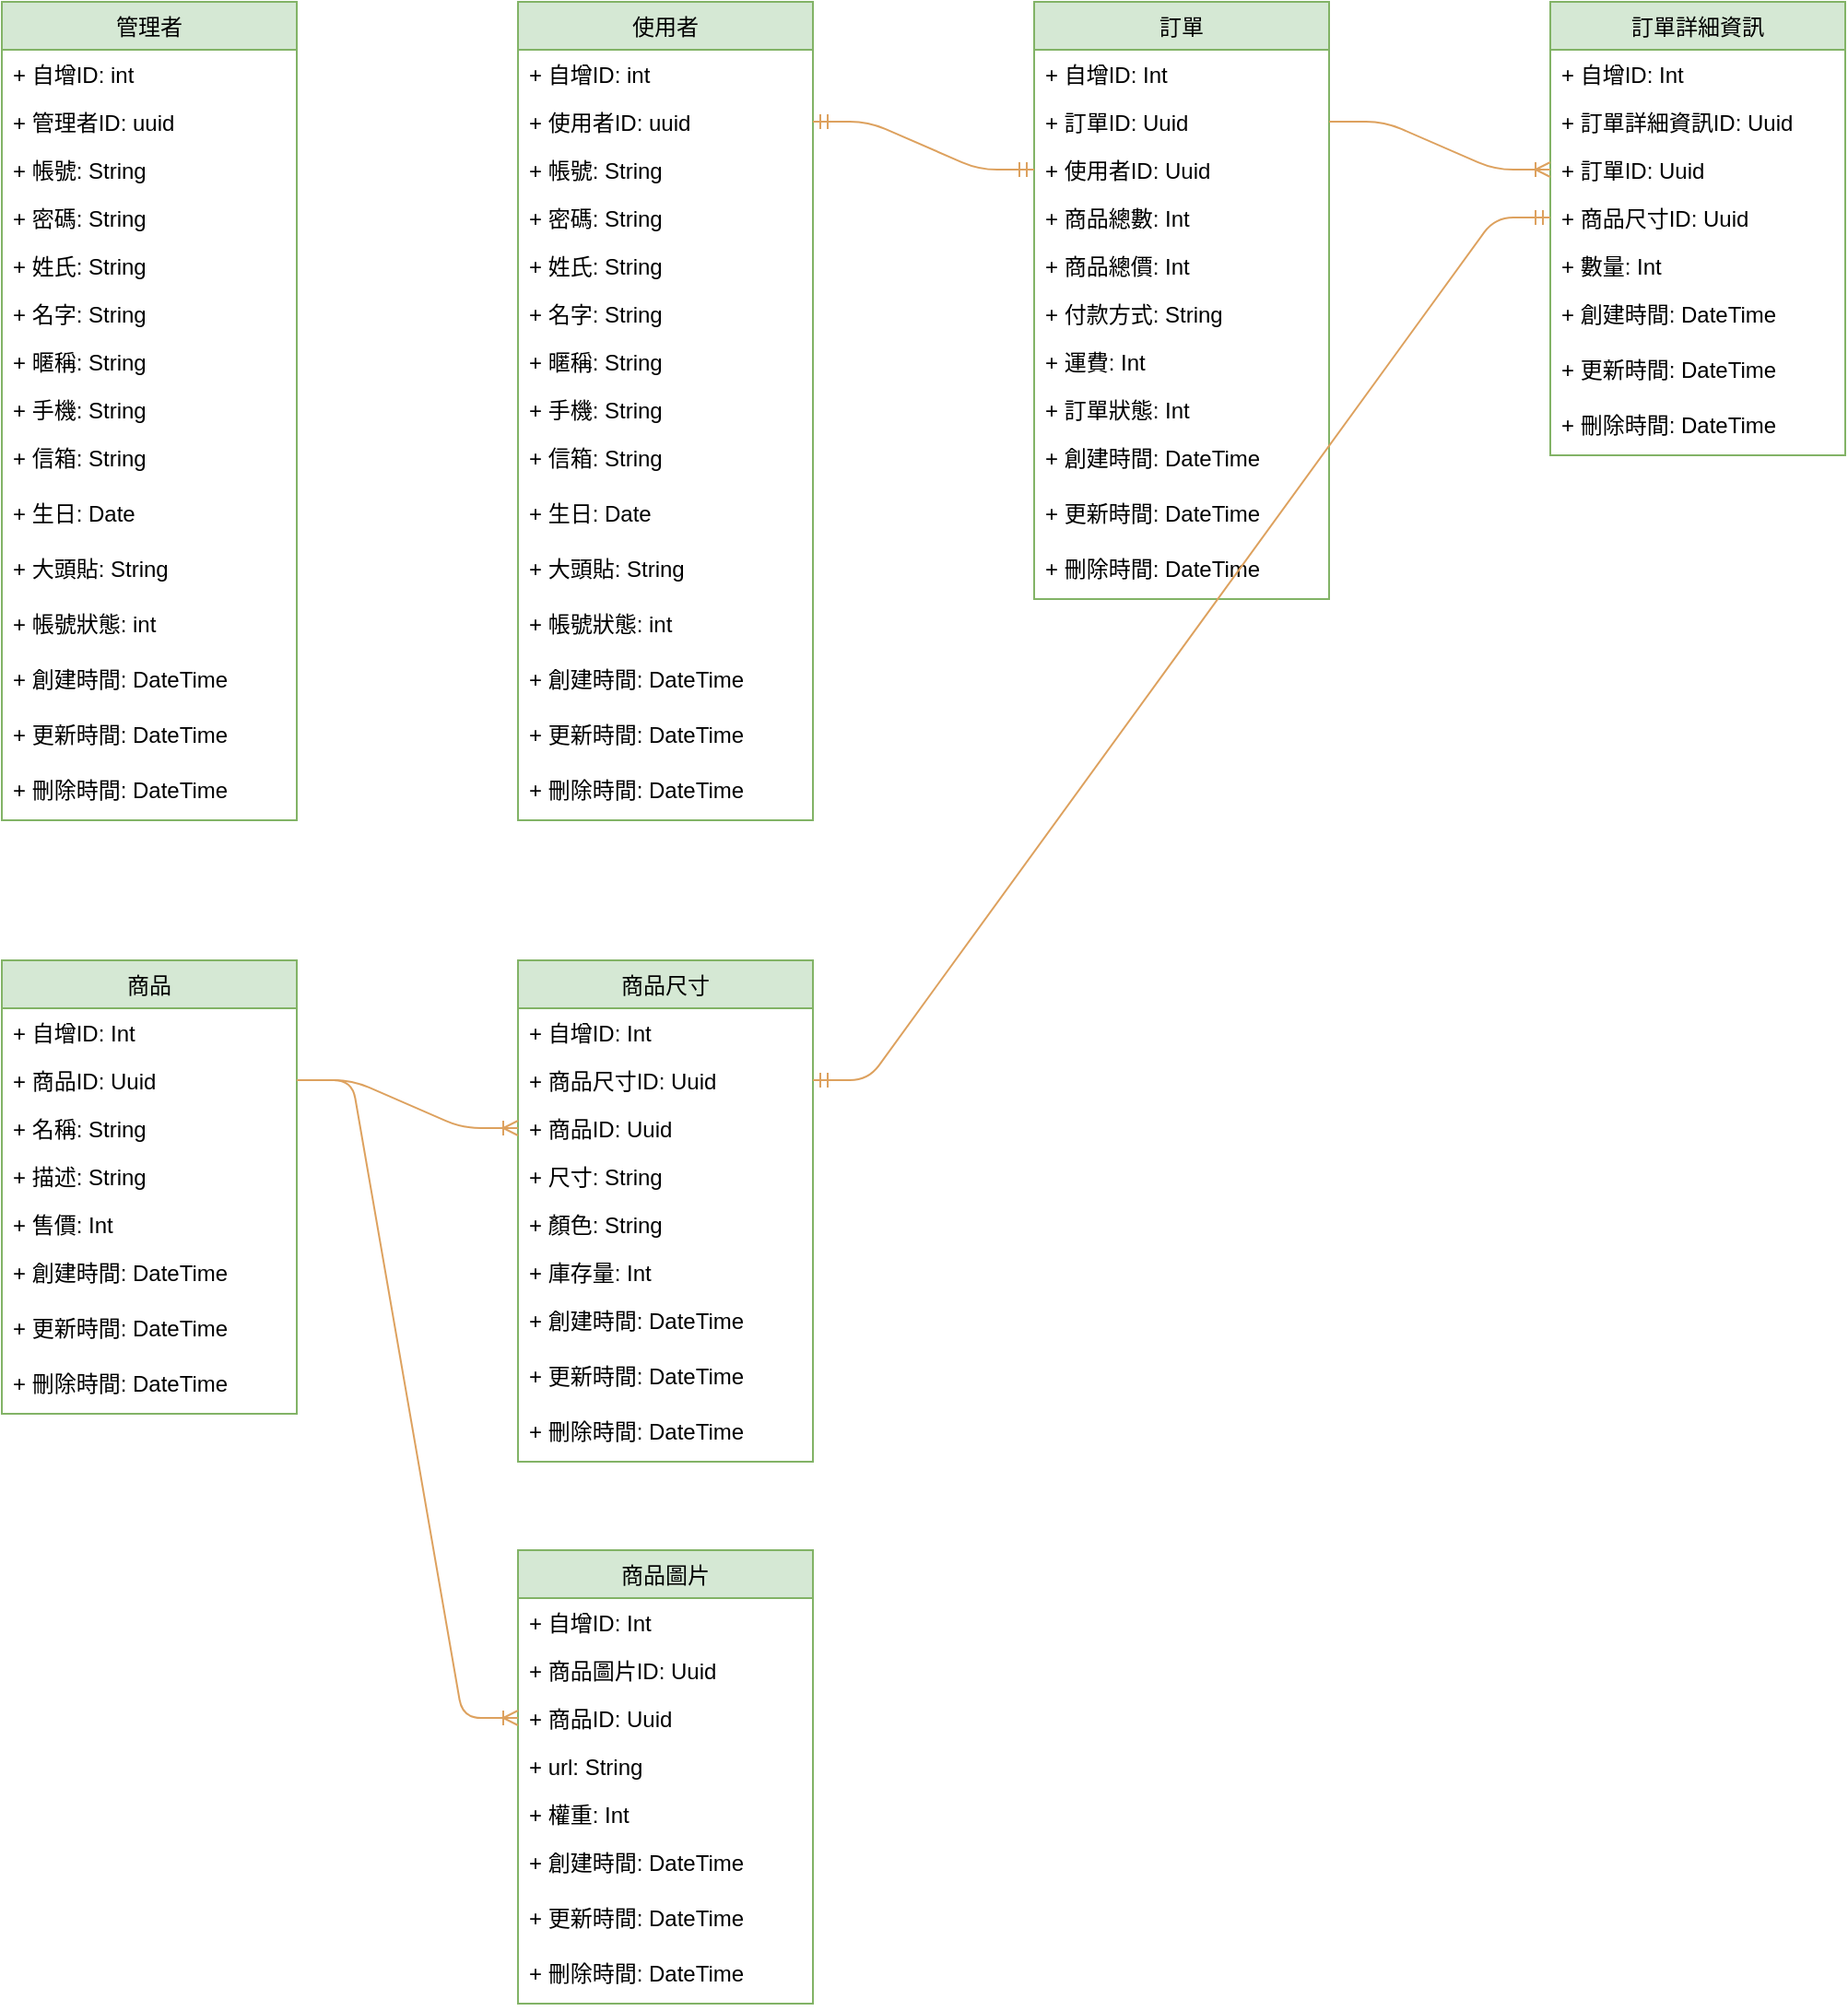 <mxfile version="14.5.1" type="device"><diagram id="C5RBs43oDa-KdzZeNtuy" name="Page-1"><mxGraphModel dx="1026" dy="625" grid="1" gridSize="10" guides="1" tooltips="1" connect="1" arrows="1" fold="1" page="1" pageScale="1" pageWidth="827" pageHeight="1169" math="0" shadow="0"><root><mxCell id="WIyWlLk6GJQsqaUBKTNV-0"/><mxCell id="WIyWlLk6GJQsqaUBKTNV-1" parent="WIyWlLk6GJQsqaUBKTNV-0"/><mxCell id="1y0_K7UkemjhAfGHXKIG-6" value="使用者" style="swimlane;fontStyle=0;childLayout=stackLayout;horizontal=1;startSize=26;fillColor=#d5e8d4;horizontalStack=0;resizeParent=1;resizeParentMax=0;resizeLast=0;collapsible=1;marginBottom=0;strokeColor=#82b366;" parent="WIyWlLk6GJQsqaUBKTNV-1" vertex="1"><mxGeometry x="320" y="40" width="160" height="444" as="geometry"><mxRectangle x="40" y="40" width="70" height="26" as="alternateBounds"/></mxGeometry></mxCell><mxCell id="1y0_K7UkemjhAfGHXKIG-44" value="+ 自增ID: int" style="text;strokeColor=none;fillColor=none;align=left;verticalAlign=top;spacingLeft=4;spacingRight=4;overflow=hidden;rotatable=0;points=[[0,0.5],[1,0.5]];portConstraint=eastwest;" parent="1y0_K7UkemjhAfGHXKIG-6" vertex="1"><mxGeometry y="26" width="160" height="26" as="geometry"/></mxCell><mxCell id="1y0_K7UkemjhAfGHXKIG-45" value="+ 使用者ID: uuid" style="text;strokeColor=none;fillColor=none;align=left;verticalAlign=top;spacingLeft=4;spacingRight=4;overflow=hidden;rotatable=0;points=[[0,0.5],[1,0.5]];portConstraint=eastwest;" parent="1y0_K7UkemjhAfGHXKIG-6" vertex="1"><mxGeometry y="52" width="160" height="26" as="geometry"/></mxCell><mxCell id="1y0_K7UkemjhAfGHXKIG-20" value="+ 帳號: String" style="text;strokeColor=none;fillColor=none;align=left;verticalAlign=top;spacingLeft=4;spacingRight=4;overflow=hidden;rotatable=0;points=[[0,0.5],[1,0.5]];portConstraint=eastwest;" parent="1y0_K7UkemjhAfGHXKIG-6" vertex="1"><mxGeometry y="78" width="160" height="26" as="geometry"/></mxCell><mxCell id="1y0_K7UkemjhAfGHXKIG-21" value="+ 密碼: String" style="text;strokeColor=none;fillColor=none;align=left;verticalAlign=top;spacingLeft=4;spacingRight=4;overflow=hidden;rotatable=0;points=[[0,0.5],[1,0.5]];portConstraint=eastwest;" parent="1y0_K7UkemjhAfGHXKIG-6" vertex="1"><mxGeometry y="104" width="160" height="26" as="geometry"/></mxCell><mxCell id="1y0_K7UkemjhAfGHXKIG-7" value="+ 姓氏: String" style="text;strokeColor=none;fillColor=none;align=left;verticalAlign=top;spacingLeft=4;spacingRight=4;overflow=hidden;rotatable=0;points=[[0,0.5],[1,0.5]];portConstraint=eastwest;" parent="1y0_K7UkemjhAfGHXKIG-6" vertex="1"><mxGeometry y="130" width="160" height="26" as="geometry"/></mxCell><mxCell id="1y0_K7UkemjhAfGHXKIG-8" value="+ 名字: String" style="text;strokeColor=none;fillColor=none;align=left;verticalAlign=top;spacingLeft=4;spacingRight=4;overflow=hidden;rotatable=0;points=[[0,0.5],[1,0.5]];portConstraint=eastwest;" parent="1y0_K7UkemjhAfGHXKIG-6" vertex="1"><mxGeometry y="156" width="160" height="26" as="geometry"/></mxCell><mxCell id="1y0_K7UkemjhAfGHXKIG-43" value="+ 暱稱: String" style="text;strokeColor=none;fillColor=none;align=left;verticalAlign=top;spacingLeft=4;spacingRight=4;overflow=hidden;rotatable=0;points=[[0,0.5],[1,0.5]];portConstraint=eastwest;" parent="1y0_K7UkemjhAfGHXKIG-6" vertex="1"><mxGeometry y="182" width="160" height="26" as="geometry"/></mxCell><mxCell id="1y0_K7UkemjhAfGHXKIG-22" value="+ 手機: String" style="text;strokeColor=none;fillColor=none;align=left;verticalAlign=top;spacingLeft=4;spacingRight=4;overflow=hidden;rotatable=0;points=[[0,0.5],[1,0.5]];portConstraint=eastwest;" parent="1y0_K7UkemjhAfGHXKIG-6" vertex="1"><mxGeometry y="208" width="160" height="26" as="geometry"/></mxCell><mxCell id="1y0_K7UkemjhAfGHXKIG-37" value="+ 信箱: String" style="text;strokeColor=none;fillColor=none;align=left;verticalAlign=top;spacingLeft=4;spacingRight=4;overflow=hidden;rotatable=0;points=[[0,0.5],[1,0.5]];portConstraint=eastwest;" parent="1y0_K7UkemjhAfGHXKIG-6" vertex="1"><mxGeometry y="234" width="160" height="30" as="geometry"/></mxCell><mxCell id="1y0_K7UkemjhAfGHXKIG-9" value="+ 生日: Date" style="text;strokeColor=none;fillColor=none;align=left;verticalAlign=top;spacingLeft=4;spacingRight=4;overflow=hidden;rotatable=0;points=[[0,0.5],[1,0.5]];portConstraint=eastwest;" parent="1y0_K7UkemjhAfGHXKIG-6" vertex="1"><mxGeometry y="264" width="160" height="30" as="geometry"/></mxCell><mxCell id="1y0_K7UkemjhAfGHXKIG-42" value="+ 大頭貼: String" style="text;strokeColor=none;fillColor=none;align=left;verticalAlign=top;spacingLeft=4;spacingRight=4;overflow=hidden;rotatable=0;points=[[0,0.5],[1,0.5]];portConstraint=eastwest;" parent="1y0_K7UkemjhAfGHXKIG-6" vertex="1"><mxGeometry y="294" width="160" height="30" as="geometry"/></mxCell><mxCell id="1y0_K7UkemjhAfGHXKIG-39" value="+ 帳號狀態: int" style="text;strokeColor=none;fillColor=none;align=left;verticalAlign=top;spacingLeft=4;spacingRight=4;overflow=hidden;rotatable=0;points=[[0,0.5],[1,0.5]];portConstraint=eastwest;" parent="1y0_K7UkemjhAfGHXKIG-6" vertex="1"><mxGeometry y="324" width="160" height="30" as="geometry"/></mxCell><mxCell id="1y0_K7UkemjhAfGHXKIG-40" value="+ 創建時間: DateTime" style="text;strokeColor=none;fillColor=none;align=left;verticalAlign=top;spacingLeft=4;spacingRight=4;overflow=hidden;rotatable=0;points=[[0,0.5],[1,0.5]];portConstraint=eastwest;" parent="1y0_K7UkemjhAfGHXKIG-6" vertex="1"><mxGeometry y="354" width="160" height="30" as="geometry"/></mxCell><mxCell id="1y0_K7UkemjhAfGHXKIG-41" value="+ 更新時間: DateTime" style="text;strokeColor=none;fillColor=none;align=left;verticalAlign=top;spacingLeft=4;spacingRight=4;overflow=hidden;rotatable=0;points=[[0,0.5],[1,0.5]];portConstraint=eastwest;" parent="1y0_K7UkemjhAfGHXKIG-6" vertex="1"><mxGeometry y="384" width="160" height="30" as="geometry"/></mxCell><mxCell id="1y0_K7UkemjhAfGHXKIG-38" value="+ 刪除時間: DateTime" style="text;strokeColor=none;fillColor=none;align=left;verticalAlign=top;spacingLeft=4;spacingRight=4;overflow=hidden;rotatable=0;points=[[0,0.5],[1,0.5]];portConstraint=eastwest;" parent="1y0_K7UkemjhAfGHXKIG-6" vertex="1"><mxGeometry y="414" width="160" height="30" as="geometry"/></mxCell><mxCell id="1y0_K7UkemjhAfGHXKIG-30" value="商品" style="swimlane;fontStyle=0;childLayout=stackLayout;horizontal=1;startSize=26;fillColor=#d5e8d4;horizontalStack=0;resizeParent=1;resizeParentMax=0;resizeLast=0;collapsible=1;marginBottom=0;strokeColor=#82b366;" parent="WIyWlLk6GJQsqaUBKTNV-1" vertex="1"><mxGeometry x="40" y="560" width="160" height="246" as="geometry"/></mxCell><mxCell id="1y0_K7UkemjhAfGHXKIG-31" value="+ 自增ID: Int" style="text;strokeColor=none;fillColor=none;align=left;verticalAlign=top;spacingLeft=4;spacingRight=4;overflow=hidden;rotatable=0;points=[[0,0.5],[1,0.5]];portConstraint=eastwest;" parent="1y0_K7UkemjhAfGHXKIG-30" vertex="1"><mxGeometry y="26" width="160" height="26" as="geometry"/></mxCell><mxCell id="1y0_K7UkemjhAfGHXKIG-32" value="+ 商品ID: Uuid" style="text;strokeColor=none;fillColor=none;align=left;verticalAlign=top;spacingLeft=4;spacingRight=4;overflow=hidden;rotatable=0;points=[[0,0.5],[1,0.5]];portConstraint=eastwest;" parent="1y0_K7UkemjhAfGHXKIG-30" vertex="1"><mxGeometry y="52" width="160" height="26" as="geometry"/></mxCell><mxCell id="1y0_K7UkemjhAfGHXKIG-33" value="+ 名稱: String" style="text;strokeColor=none;fillColor=none;align=left;verticalAlign=top;spacingLeft=4;spacingRight=4;overflow=hidden;rotatable=0;points=[[0,0.5],[1,0.5]];portConstraint=eastwest;" parent="1y0_K7UkemjhAfGHXKIG-30" vertex="1"><mxGeometry y="78" width="160" height="26" as="geometry"/></mxCell><mxCell id="1y0_K7UkemjhAfGHXKIG-117" value="+ 描述: String" style="text;strokeColor=none;fillColor=none;align=left;verticalAlign=top;spacingLeft=4;spacingRight=4;overflow=hidden;rotatable=0;points=[[0,0.5],[1,0.5]];portConstraint=eastwest;" parent="1y0_K7UkemjhAfGHXKIG-30" vertex="1"><mxGeometry y="104" width="160" height="26" as="geometry"/></mxCell><mxCell id="1y0_K7UkemjhAfGHXKIG-34" value="+ 售價: Int" style="text;strokeColor=none;fillColor=none;align=left;verticalAlign=top;spacingLeft=4;spacingRight=4;overflow=hidden;rotatable=0;points=[[0,0.5],[1,0.5]];portConstraint=eastwest;" parent="1y0_K7UkemjhAfGHXKIG-30" vertex="1"><mxGeometry y="130" width="160" height="26" as="geometry"/></mxCell><mxCell id="1y0_K7UkemjhAfGHXKIG-36" value="+ 創建時間: DateTime" style="text;strokeColor=none;fillColor=none;align=left;verticalAlign=top;spacingLeft=4;spacingRight=4;overflow=hidden;rotatable=0;points=[[0,0.5],[1,0.5]];portConstraint=eastwest;" parent="1y0_K7UkemjhAfGHXKIG-30" vertex="1"><mxGeometry y="156" width="160" height="30" as="geometry"/></mxCell><mxCell id="1y0_K7UkemjhAfGHXKIG-74" value="+ 更新時間: DateTime" style="text;strokeColor=none;fillColor=none;align=left;verticalAlign=top;spacingLeft=4;spacingRight=4;overflow=hidden;rotatable=0;points=[[0,0.5],[1,0.5]];portConstraint=eastwest;" parent="1y0_K7UkemjhAfGHXKIG-30" vertex="1"><mxGeometry y="186" width="160" height="30" as="geometry"/></mxCell><mxCell id="1y0_K7UkemjhAfGHXKIG-79" value="+ 刪除時間: DateTime" style="text;strokeColor=none;fillColor=none;align=left;verticalAlign=top;spacingLeft=4;spacingRight=4;overflow=hidden;rotatable=0;points=[[0,0.5],[1,0.5]];portConstraint=eastwest;" parent="1y0_K7UkemjhAfGHXKIG-30" vertex="1"><mxGeometry y="216" width="160" height="30" as="geometry"/></mxCell><mxCell id="1y0_K7UkemjhAfGHXKIG-58" value="管理者" style="swimlane;fontStyle=0;childLayout=stackLayout;horizontal=1;startSize=26;fillColor=#d5e8d4;horizontalStack=0;resizeParent=1;resizeParentMax=0;resizeLast=0;collapsible=1;marginBottom=0;strokeColor=#82b366;" parent="WIyWlLk6GJQsqaUBKTNV-1" vertex="1"><mxGeometry x="40" y="40" width="160" height="444" as="geometry"><mxRectangle x="40" y="40" width="70" height="26" as="alternateBounds"/></mxGeometry></mxCell><mxCell id="1y0_K7UkemjhAfGHXKIG-59" value="+ 自增ID: int" style="text;strokeColor=none;fillColor=none;align=left;verticalAlign=top;spacingLeft=4;spacingRight=4;overflow=hidden;rotatable=0;points=[[0,0.5],[1,0.5]];portConstraint=eastwest;" parent="1y0_K7UkemjhAfGHXKIG-58" vertex="1"><mxGeometry y="26" width="160" height="26" as="geometry"/></mxCell><mxCell id="1y0_K7UkemjhAfGHXKIG-60" value="+ 管理者ID: uuid" style="text;strokeColor=none;fillColor=none;align=left;verticalAlign=top;spacingLeft=4;spacingRight=4;overflow=hidden;rotatable=0;points=[[0,0.5],[1,0.5]];portConstraint=eastwest;" parent="1y0_K7UkemjhAfGHXKIG-58" vertex="1"><mxGeometry y="52" width="160" height="26" as="geometry"/></mxCell><mxCell id="1y0_K7UkemjhAfGHXKIG-61" value="+ 帳號: String" style="text;strokeColor=none;fillColor=none;align=left;verticalAlign=top;spacingLeft=4;spacingRight=4;overflow=hidden;rotatable=0;points=[[0,0.5],[1,0.5]];portConstraint=eastwest;" parent="1y0_K7UkemjhAfGHXKIG-58" vertex="1"><mxGeometry y="78" width="160" height="26" as="geometry"/></mxCell><mxCell id="1y0_K7UkemjhAfGHXKIG-62" value="+ 密碼: String" style="text;strokeColor=none;fillColor=none;align=left;verticalAlign=top;spacingLeft=4;spacingRight=4;overflow=hidden;rotatable=0;points=[[0,0.5],[1,0.5]];portConstraint=eastwest;" parent="1y0_K7UkemjhAfGHXKIG-58" vertex="1"><mxGeometry y="104" width="160" height="26" as="geometry"/></mxCell><mxCell id="1y0_K7UkemjhAfGHXKIG-63" value="+ 姓氏: String" style="text;strokeColor=none;fillColor=none;align=left;verticalAlign=top;spacingLeft=4;spacingRight=4;overflow=hidden;rotatable=0;points=[[0,0.5],[1,0.5]];portConstraint=eastwest;" parent="1y0_K7UkemjhAfGHXKIG-58" vertex="1"><mxGeometry y="130" width="160" height="26" as="geometry"/></mxCell><mxCell id="1y0_K7UkemjhAfGHXKIG-64" value="+ 名字: String" style="text;strokeColor=none;fillColor=none;align=left;verticalAlign=top;spacingLeft=4;spacingRight=4;overflow=hidden;rotatable=0;points=[[0,0.5],[1,0.5]];portConstraint=eastwest;" parent="1y0_K7UkemjhAfGHXKIG-58" vertex="1"><mxGeometry y="156" width="160" height="26" as="geometry"/></mxCell><mxCell id="1y0_K7UkemjhAfGHXKIG-65" value="+ 暱稱: String" style="text;strokeColor=none;fillColor=none;align=left;verticalAlign=top;spacingLeft=4;spacingRight=4;overflow=hidden;rotatable=0;points=[[0,0.5],[1,0.5]];portConstraint=eastwest;" parent="1y0_K7UkemjhAfGHXKIG-58" vertex="1"><mxGeometry y="182" width="160" height="26" as="geometry"/></mxCell><mxCell id="1y0_K7UkemjhAfGHXKIG-66" value="+ 手機: String" style="text;strokeColor=none;fillColor=none;align=left;verticalAlign=top;spacingLeft=4;spacingRight=4;overflow=hidden;rotatable=0;points=[[0,0.5],[1,0.5]];portConstraint=eastwest;" parent="1y0_K7UkemjhAfGHXKIG-58" vertex="1"><mxGeometry y="208" width="160" height="26" as="geometry"/></mxCell><mxCell id="1y0_K7UkemjhAfGHXKIG-67" value="+ 信箱: String" style="text;strokeColor=none;fillColor=none;align=left;verticalAlign=top;spacingLeft=4;spacingRight=4;overflow=hidden;rotatable=0;points=[[0,0.5],[1,0.5]];portConstraint=eastwest;" parent="1y0_K7UkemjhAfGHXKIG-58" vertex="1"><mxGeometry y="234" width="160" height="30" as="geometry"/></mxCell><mxCell id="1y0_K7UkemjhAfGHXKIG-68" value="+ 生日: Date" style="text;strokeColor=none;fillColor=none;align=left;verticalAlign=top;spacingLeft=4;spacingRight=4;overflow=hidden;rotatable=0;points=[[0,0.5],[1,0.5]];portConstraint=eastwest;" parent="1y0_K7UkemjhAfGHXKIG-58" vertex="1"><mxGeometry y="264" width="160" height="30" as="geometry"/></mxCell><mxCell id="1y0_K7UkemjhAfGHXKIG-69" value="+ 大頭貼: String" style="text;strokeColor=none;fillColor=none;align=left;verticalAlign=top;spacingLeft=4;spacingRight=4;overflow=hidden;rotatable=0;points=[[0,0.5],[1,0.5]];portConstraint=eastwest;" parent="1y0_K7UkemjhAfGHXKIG-58" vertex="1"><mxGeometry y="294" width="160" height="30" as="geometry"/></mxCell><mxCell id="1y0_K7UkemjhAfGHXKIG-70" value="+ 帳號狀態: int" style="text;strokeColor=none;fillColor=none;align=left;verticalAlign=top;spacingLeft=4;spacingRight=4;overflow=hidden;rotatable=0;points=[[0,0.5],[1,0.5]];portConstraint=eastwest;" parent="1y0_K7UkemjhAfGHXKIG-58" vertex="1"><mxGeometry y="324" width="160" height="30" as="geometry"/></mxCell><mxCell id="1y0_K7UkemjhAfGHXKIG-71" value="+ 創建時間: DateTime" style="text;strokeColor=none;fillColor=none;align=left;verticalAlign=top;spacingLeft=4;spacingRight=4;overflow=hidden;rotatable=0;points=[[0,0.5],[1,0.5]];portConstraint=eastwest;" parent="1y0_K7UkemjhAfGHXKIG-58" vertex="1"><mxGeometry y="354" width="160" height="30" as="geometry"/></mxCell><mxCell id="1y0_K7UkemjhAfGHXKIG-72" value="+ 更新時間: DateTime" style="text;strokeColor=none;fillColor=none;align=left;verticalAlign=top;spacingLeft=4;spacingRight=4;overflow=hidden;rotatable=0;points=[[0,0.5],[1,0.5]];portConstraint=eastwest;" parent="1y0_K7UkemjhAfGHXKIG-58" vertex="1"><mxGeometry y="384" width="160" height="30" as="geometry"/></mxCell><mxCell id="1y0_K7UkemjhAfGHXKIG-73" value="+ 刪除時間: DateTime" style="text;strokeColor=none;fillColor=none;align=left;verticalAlign=top;spacingLeft=4;spacingRight=4;overflow=hidden;rotatable=0;points=[[0,0.5],[1,0.5]];portConstraint=eastwest;" parent="1y0_K7UkemjhAfGHXKIG-58" vertex="1"><mxGeometry y="414" width="160" height="30" as="geometry"/></mxCell><mxCell id="1y0_K7UkemjhAfGHXKIG-81" value="商品尺寸" style="swimlane;fontStyle=0;childLayout=stackLayout;horizontal=1;startSize=26;fillColor=#d5e8d4;horizontalStack=0;resizeParent=1;resizeParentMax=0;resizeLast=0;collapsible=1;marginBottom=0;strokeColor=#82b366;" parent="WIyWlLk6GJQsqaUBKTNV-1" vertex="1"><mxGeometry x="320" y="560" width="160" height="272" as="geometry"/></mxCell><mxCell id="1y0_K7UkemjhAfGHXKIG-82" value="+ 自增ID: Int" style="text;strokeColor=none;fillColor=none;align=left;verticalAlign=top;spacingLeft=4;spacingRight=4;overflow=hidden;rotatable=0;points=[[0,0.5],[1,0.5]];portConstraint=eastwest;" parent="1y0_K7UkemjhAfGHXKIG-81" vertex="1"><mxGeometry y="26" width="160" height="26" as="geometry"/></mxCell><mxCell id="1y0_K7UkemjhAfGHXKIG-84" value="+ 商品尺寸ID: Uuid" style="text;strokeColor=none;fillColor=none;align=left;verticalAlign=top;spacingLeft=4;spacingRight=4;overflow=hidden;rotatable=0;points=[[0,0.5],[1,0.5]];portConstraint=eastwest;" parent="1y0_K7UkemjhAfGHXKIG-81" vertex="1"><mxGeometry y="52" width="160" height="26" as="geometry"/></mxCell><mxCell id="1y0_K7UkemjhAfGHXKIG-83" value="+ 商品ID: Uuid" style="text;strokeColor=none;fillColor=none;align=left;verticalAlign=top;spacingLeft=4;spacingRight=4;overflow=hidden;rotatable=0;points=[[0,0.5],[1,0.5]];portConstraint=eastwest;" parent="1y0_K7UkemjhAfGHXKIG-81" vertex="1"><mxGeometry y="78" width="160" height="26" as="geometry"/></mxCell><mxCell id="1y0_K7UkemjhAfGHXKIG-85" value="+ 尺寸: String" style="text;strokeColor=none;fillColor=none;align=left;verticalAlign=top;spacingLeft=4;spacingRight=4;overflow=hidden;rotatable=0;points=[[0,0.5],[1,0.5]];portConstraint=eastwest;" parent="1y0_K7UkemjhAfGHXKIG-81" vertex="1"><mxGeometry y="104" width="160" height="26" as="geometry"/></mxCell><mxCell id="1y0_K7UkemjhAfGHXKIG-89" value="+ 顏色: String" style="text;strokeColor=none;fillColor=none;align=left;verticalAlign=top;spacingLeft=4;spacingRight=4;overflow=hidden;rotatable=0;points=[[0,0.5],[1,0.5]];portConstraint=eastwest;" parent="1y0_K7UkemjhAfGHXKIG-81" vertex="1"><mxGeometry y="130" width="160" height="26" as="geometry"/></mxCell><mxCell id="1y0_K7UkemjhAfGHXKIG-90" value="+ 庫存量: Int" style="text;strokeColor=none;fillColor=none;align=left;verticalAlign=top;spacingLeft=4;spacingRight=4;overflow=hidden;rotatable=0;points=[[0,0.5],[1,0.5]];portConstraint=eastwest;" parent="1y0_K7UkemjhAfGHXKIG-81" vertex="1"><mxGeometry y="156" width="160" height="26" as="geometry"/></mxCell><mxCell id="1y0_K7UkemjhAfGHXKIG-86" value="+ 創建時間: DateTime" style="text;strokeColor=none;fillColor=none;align=left;verticalAlign=top;spacingLeft=4;spacingRight=4;overflow=hidden;rotatable=0;points=[[0,0.5],[1,0.5]];portConstraint=eastwest;" parent="1y0_K7UkemjhAfGHXKIG-81" vertex="1"><mxGeometry y="182" width="160" height="30" as="geometry"/></mxCell><mxCell id="1y0_K7UkemjhAfGHXKIG-87" value="+ 更新時間: DateTime" style="text;strokeColor=none;fillColor=none;align=left;verticalAlign=top;spacingLeft=4;spacingRight=4;overflow=hidden;rotatable=0;points=[[0,0.5],[1,0.5]];portConstraint=eastwest;" parent="1y0_K7UkemjhAfGHXKIG-81" vertex="1"><mxGeometry y="212" width="160" height="30" as="geometry"/></mxCell><mxCell id="1y0_K7UkemjhAfGHXKIG-88" value="+ 刪除時間: DateTime" style="text;strokeColor=none;fillColor=none;align=left;verticalAlign=top;spacingLeft=4;spacingRight=4;overflow=hidden;rotatable=0;points=[[0,0.5],[1,0.5]];portConstraint=eastwest;" parent="1y0_K7UkemjhAfGHXKIG-81" vertex="1"><mxGeometry y="242" width="160" height="30" as="geometry"/></mxCell><mxCell id="1y0_K7UkemjhAfGHXKIG-91" value="商品圖片" style="swimlane;fontStyle=0;childLayout=stackLayout;horizontal=1;startSize=26;fillColor=#d5e8d4;horizontalStack=0;resizeParent=1;resizeParentMax=0;resizeLast=0;collapsible=1;marginBottom=0;strokeColor=#82b366;" parent="WIyWlLk6GJQsqaUBKTNV-1" vertex="1"><mxGeometry x="320" y="880" width="160" height="246" as="geometry"/></mxCell><mxCell id="1y0_K7UkemjhAfGHXKIG-92" value="+ 自增ID: Int" style="text;strokeColor=none;fillColor=none;align=left;verticalAlign=top;spacingLeft=4;spacingRight=4;overflow=hidden;rotatable=0;points=[[0,0.5],[1,0.5]];portConstraint=eastwest;" parent="1y0_K7UkemjhAfGHXKIG-91" vertex="1"><mxGeometry y="26" width="160" height="26" as="geometry"/></mxCell><mxCell id="1y0_K7UkemjhAfGHXKIG-99" value="+ 商品圖片ID: Uuid" style="text;strokeColor=none;fillColor=none;align=left;verticalAlign=top;spacingLeft=4;spacingRight=4;overflow=hidden;rotatable=0;points=[[0,0.5],[1,0.5]];portConstraint=eastwest;" parent="1y0_K7UkemjhAfGHXKIG-91" vertex="1"><mxGeometry y="52" width="160" height="26" as="geometry"/></mxCell><mxCell id="1y0_K7UkemjhAfGHXKIG-93" value="+ 商品ID: Uuid" style="text;strokeColor=none;fillColor=none;align=left;verticalAlign=top;spacingLeft=4;spacingRight=4;overflow=hidden;rotatable=0;points=[[0,0.5],[1,0.5]];portConstraint=eastwest;" parent="1y0_K7UkemjhAfGHXKIG-91" vertex="1"><mxGeometry y="78" width="160" height="26" as="geometry"/></mxCell><mxCell id="1y0_K7UkemjhAfGHXKIG-100" value="+ url: String" style="text;strokeColor=none;fillColor=none;align=left;verticalAlign=top;spacingLeft=4;spacingRight=4;overflow=hidden;rotatable=0;points=[[0,0.5],[1,0.5]];portConstraint=eastwest;" parent="1y0_K7UkemjhAfGHXKIG-91" vertex="1"><mxGeometry y="104" width="160" height="26" as="geometry"/></mxCell><mxCell id="1y0_K7UkemjhAfGHXKIG-94" value="+ 權重: Int" style="text;strokeColor=none;fillColor=none;align=left;verticalAlign=top;spacingLeft=4;spacingRight=4;overflow=hidden;rotatable=0;points=[[0,0.5],[1,0.5]];portConstraint=eastwest;" parent="1y0_K7UkemjhAfGHXKIG-91" vertex="1"><mxGeometry y="130" width="160" height="26" as="geometry"/></mxCell><mxCell id="1y0_K7UkemjhAfGHXKIG-96" value="+ 創建時間: DateTime" style="text;strokeColor=none;fillColor=none;align=left;verticalAlign=top;spacingLeft=4;spacingRight=4;overflow=hidden;rotatable=0;points=[[0,0.5],[1,0.5]];portConstraint=eastwest;" parent="1y0_K7UkemjhAfGHXKIG-91" vertex="1"><mxGeometry y="156" width="160" height="30" as="geometry"/></mxCell><mxCell id="1y0_K7UkemjhAfGHXKIG-97" value="+ 更新時間: DateTime" style="text;strokeColor=none;fillColor=none;align=left;verticalAlign=top;spacingLeft=4;spacingRight=4;overflow=hidden;rotatable=0;points=[[0,0.5],[1,0.5]];portConstraint=eastwest;" parent="1y0_K7UkemjhAfGHXKIG-91" vertex="1"><mxGeometry y="186" width="160" height="30" as="geometry"/></mxCell><mxCell id="1y0_K7UkemjhAfGHXKIG-98" value="+ 刪除時間: DateTime" style="text;strokeColor=none;fillColor=none;align=left;verticalAlign=top;spacingLeft=4;spacingRight=4;overflow=hidden;rotatable=0;points=[[0,0.5],[1,0.5]];portConstraint=eastwest;" parent="1y0_K7UkemjhAfGHXKIG-91" vertex="1"><mxGeometry y="216" width="160" height="30" as="geometry"/></mxCell><mxCell id="1y0_K7UkemjhAfGHXKIG-101" value="訂單" style="swimlane;fontStyle=0;childLayout=stackLayout;horizontal=1;startSize=26;fillColor=#d5e8d4;horizontalStack=0;resizeParent=1;resizeParentMax=0;resizeLast=0;collapsible=1;marginBottom=0;strokeColor=#82b366;" parent="WIyWlLk6GJQsqaUBKTNV-1" vertex="1"><mxGeometry x="600" y="40" width="160" height="324" as="geometry"/></mxCell><mxCell id="1y0_K7UkemjhAfGHXKIG-102" value="+ 自增ID: Int" style="text;strokeColor=none;fillColor=none;align=left;verticalAlign=top;spacingLeft=4;spacingRight=4;overflow=hidden;rotatable=0;points=[[0,0.5],[1,0.5]];portConstraint=eastwest;" parent="1y0_K7UkemjhAfGHXKIG-101" vertex="1"><mxGeometry y="26" width="160" height="26" as="geometry"/></mxCell><mxCell id="1y0_K7UkemjhAfGHXKIG-103" value="+ 訂單ID: Uuid" style="text;strokeColor=none;fillColor=none;align=left;verticalAlign=top;spacingLeft=4;spacingRight=4;overflow=hidden;rotatable=0;points=[[0,0.5],[1,0.5]];portConstraint=eastwest;" parent="1y0_K7UkemjhAfGHXKIG-101" vertex="1"><mxGeometry y="52" width="160" height="26" as="geometry"/></mxCell><mxCell id="1y0_K7UkemjhAfGHXKIG-104" value="+ 使用者ID: Uuid" style="text;strokeColor=none;fillColor=none;align=left;verticalAlign=top;spacingLeft=4;spacingRight=4;overflow=hidden;rotatable=0;points=[[0,0.5],[1,0.5]];portConstraint=eastwest;" parent="1y0_K7UkemjhAfGHXKIG-101" vertex="1"><mxGeometry y="78" width="160" height="26" as="geometry"/></mxCell><mxCell id="1y0_K7UkemjhAfGHXKIG-105" value="+ 商品總數: Int" style="text;strokeColor=none;fillColor=none;align=left;verticalAlign=top;spacingLeft=4;spacingRight=4;overflow=hidden;rotatable=0;points=[[0,0.5],[1,0.5]];portConstraint=eastwest;" parent="1y0_K7UkemjhAfGHXKIG-101" vertex="1"><mxGeometry y="104" width="160" height="26" as="geometry"/></mxCell><mxCell id="1y0_K7UkemjhAfGHXKIG-118" value="+ 商品總價: Int" style="text;strokeColor=none;fillColor=none;align=left;verticalAlign=top;spacingLeft=4;spacingRight=4;overflow=hidden;rotatable=0;points=[[0,0.5],[1,0.5]];portConstraint=eastwest;" parent="1y0_K7UkemjhAfGHXKIG-101" vertex="1"><mxGeometry y="130" width="160" height="26" as="geometry"/></mxCell><mxCell id="1y0_K7UkemjhAfGHXKIG-119" value="+ 付款方式: String" style="text;strokeColor=none;fillColor=none;align=left;verticalAlign=top;spacingLeft=4;spacingRight=4;overflow=hidden;rotatable=0;points=[[0,0.5],[1,0.5]];portConstraint=eastwest;" parent="1y0_K7UkemjhAfGHXKIG-101" vertex="1"><mxGeometry y="156" width="160" height="26" as="geometry"/></mxCell><mxCell id="1y0_K7UkemjhAfGHXKIG-120" value="+ 運費: Int" style="text;strokeColor=none;fillColor=none;align=left;verticalAlign=top;spacingLeft=4;spacingRight=4;overflow=hidden;rotatable=0;points=[[0,0.5],[1,0.5]];portConstraint=eastwest;" parent="1y0_K7UkemjhAfGHXKIG-101" vertex="1"><mxGeometry y="182" width="160" height="26" as="geometry"/></mxCell><mxCell id="1y0_K7UkemjhAfGHXKIG-121" value="+ 訂單狀態: Int" style="text;strokeColor=none;fillColor=none;align=left;verticalAlign=top;spacingLeft=4;spacingRight=4;overflow=hidden;rotatable=0;points=[[0,0.5],[1,0.5]];portConstraint=eastwest;" parent="1y0_K7UkemjhAfGHXKIG-101" vertex="1"><mxGeometry y="208" width="160" height="26" as="geometry"/></mxCell><mxCell id="1y0_K7UkemjhAfGHXKIG-106" value="+ 創建時間: DateTime" style="text;strokeColor=none;fillColor=none;align=left;verticalAlign=top;spacingLeft=4;spacingRight=4;overflow=hidden;rotatable=0;points=[[0,0.5],[1,0.5]];portConstraint=eastwest;" parent="1y0_K7UkemjhAfGHXKIG-101" vertex="1"><mxGeometry y="234" width="160" height="30" as="geometry"/></mxCell><mxCell id="1y0_K7UkemjhAfGHXKIG-107" value="+ 更新時間: DateTime" style="text;strokeColor=none;fillColor=none;align=left;verticalAlign=top;spacingLeft=4;spacingRight=4;overflow=hidden;rotatable=0;points=[[0,0.5],[1,0.5]];portConstraint=eastwest;" parent="1y0_K7UkemjhAfGHXKIG-101" vertex="1"><mxGeometry y="264" width="160" height="30" as="geometry"/></mxCell><mxCell id="1y0_K7UkemjhAfGHXKIG-108" value="+ 刪除時間: DateTime" style="text;strokeColor=none;fillColor=none;align=left;verticalAlign=top;spacingLeft=4;spacingRight=4;overflow=hidden;rotatable=0;points=[[0,0.5],[1,0.5]];portConstraint=eastwest;" parent="1y0_K7UkemjhAfGHXKIG-101" vertex="1"><mxGeometry y="294" width="160" height="30" as="geometry"/></mxCell><mxCell id="1y0_K7UkemjhAfGHXKIG-109" value="訂單詳細資訊" style="swimlane;fontStyle=0;childLayout=stackLayout;horizontal=1;startSize=26;fillColor=#d5e8d4;horizontalStack=0;resizeParent=1;resizeParentMax=0;resizeLast=0;collapsible=1;marginBottom=0;strokeColor=#82b366;" parent="WIyWlLk6GJQsqaUBKTNV-1" vertex="1"><mxGeometry x="880" y="40" width="160" height="246" as="geometry"/></mxCell><mxCell id="1y0_K7UkemjhAfGHXKIG-110" value="+ 自增ID: Int" style="text;strokeColor=none;fillColor=none;align=left;verticalAlign=top;spacingLeft=4;spacingRight=4;overflow=hidden;rotatable=0;points=[[0,0.5],[1,0.5]];portConstraint=eastwest;" parent="1y0_K7UkemjhAfGHXKIG-109" vertex="1"><mxGeometry y="26" width="160" height="26" as="geometry"/></mxCell><mxCell id="xpWh7prkFJIHsPiCX11f-31" value="+ 訂單詳細資訊ID: Uuid" style="text;strokeColor=none;fillColor=none;align=left;verticalAlign=top;spacingLeft=4;spacingRight=4;overflow=hidden;rotatable=0;points=[[0,0.5],[1,0.5]];portConstraint=eastwest;" vertex="1" parent="1y0_K7UkemjhAfGHXKIG-109"><mxGeometry y="52" width="160" height="26" as="geometry"/></mxCell><mxCell id="1y0_K7UkemjhAfGHXKIG-111" value="+ 訂單ID: Uuid" style="text;strokeColor=none;fillColor=none;align=left;verticalAlign=top;spacingLeft=4;spacingRight=4;overflow=hidden;rotatable=0;points=[[0,0.5],[1,0.5]];portConstraint=eastwest;" parent="1y0_K7UkemjhAfGHXKIG-109" vertex="1"><mxGeometry y="78" width="160" height="26" as="geometry"/></mxCell><mxCell id="1y0_K7UkemjhAfGHXKIG-123" value="+ 商品尺寸ID: Uuid" style="text;strokeColor=none;fillColor=none;align=left;verticalAlign=top;spacingLeft=4;spacingRight=4;overflow=hidden;rotatable=0;points=[[0,0.5],[1,0.5]];portConstraint=eastwest;" parent="1y0_K7UkemjhAfGHXKIG-109" vertex="1"><mxGeometry y="104" width="160" height="26" as="geometry"/></mxCell><mxCell id="1y0_K7UkemjhAfGHXKIG-122" value="+ 數量: Int" style="text;strokeColor=none;fillColor=none;align=left;verticalAlign=top;spacingLeft=4;spacingRight=4;overflow=hidden;rotatable=0;points=[[0,0.5],[1,0.5]];portConstraint=eastwest;" parent="1y0_K7UkemjhAfGHXKIG-109" vertex="1"><mxGeometry y="130" width="160" height="26" as="geometry"/></mxCell><mxCell id="1y0_K7UkemjhAfGHXKIG-114" value="+ 創建時間: DateTime" style="text;strokeColor=none;fillColor=none;align=left;verticalAlign=top;spacingLeft=4;spacingRight=4;overflow=hidden;rotatable=0;points=[[0,0.5],[1,0.5]];portConstraint=eastwest;" parent="1y0_K7UkemjhAfGHXKIG-109" vertex="1"><mxGeometry y="156" width="160" height="30" as="geometry"/></mxCell><mxCell id="1y0_K7UkemjhAfGHXKIG-115" value="+ 更新時間: DateTime" style="text;strokeColor=none;fillColor=none;align=left;verticalAlign=top;spacingLeft=4;spacingRight=4;overflow=hidden;rotatable=0;points=[[0,0.5],[1,0.5]];portConstraint=eastwest;" parent="1y0_K7UkemjhAfGHXKIG-109" vertex="1"><mxGeometry y="186" width="160" height="30" as="geometry"/></mxCell><mxCell id="1y0_K7UkemjhAfGHXKIG-116" value="+ 刪除時間: DateTime" style="text;strokeColor=none;fillColor=none;align=left;verticalAlign=top;spacingLeft=4;spacingRight=4;overflow=hidden;rotatable=0;points=[[0,0.5],[1,0.5]];portConstraint=eastwest;" parent="1y0_K7UkemjhAfGHXKIG-109" vertex="1"><mxGeometry y="216" width="160" height="30" as="geometry"/></mxCell><mxCell id="xpWh7prkFJIHsPiCX11f-28" value="" style="edgeStyle=entityRelationEdgeStyle;fontSize=12;html=1;endArrow=ERoneToMany;strokeColor=#DDA15E;fillColor=#BC6C25;exitX=1;exitY=0.5;exitDx=0;exitDy=0;entryX=0;entryY=0.5;entryDx=0;entryDy=0;" edge="1" parent="WIyWlLk6GJQsqaUBKTNV-1" source="1y0_K7UkemjhAfGHXKIG-32" target="1y0_K7UkemjhAfGHXKIG-83"><mxGeometry width="100" height="100" relative="1" as="geometry"><mxPoint x="230" y="770" as="sourcePoint"/><mxPoint x="300" y="740" as="targetPoint"/></mxGeometry></mxCell><mxCell id="xpWh7prkFJIHsPiCX11f-29" value="" style="edgeStyle=entityRelationEdgeStyle;fontSize=12;html=1;endArrow=ERoneToMany;strokeColor=#DDA15E;fillColor=#BC6C25;exitX=1;exitY=0.5;exitDx=0;exitDy=0;entryX=0;entryY=0.5;entryDx=0;entryDy=0;" edge="1" parent="WIyWlLk6GJQsqaUBKTNV-1" source="1y0_K7UkemjhAfGHXKIG-32" target="1y0_K7UkemjhAfGHXKIG-93"><mxGeometry width="100" height="100" relative="1" as="geometry"><mxPoint x="210" y="715" as="sourcePoint"/><mxPoint x="330" y="741" as="targetPoint"/></mxGeometry></mxCell><mxCell id="xpWh7prkFJIHsPiCX11f-30" value="" style="edgeStyle=entityRelationEdgeStyle;fontSize=12;html=1;endArrow=ERoneToMany;strokeColor=#DDA15E;fillColor=#BC6C25;exitX=1;exitY=0.5;exitDx=0;exitDy=0;entryX=0;entryY=0.5;entryDx=0;entryDy=0;" edge="1" parent="WIyWlLk6GJQsqaUBKTNV-1" source="1y0_K7UkemjhAfGHXKIG-103" target="1y0_K7UkemjhAfGHXKIG-111"><mxGeometry width="100" height="100" relative="1" as="geometry"><mxPoint x="800" y="340" as="sourcePoint"/><mxPoint x="930" y="430" as="targetPoint"/></mxGeometry></mxCell><mxCell id="xpWh7prkFJIHsPiCX11f-32" value="" style="edgeStyle=entityRelationEdgeStyle;fontSize=12;html=1;endArrow=ERmandOne;startArrow=ERmandOne;strokeColor=#DDA15E;fillColor=#BC6C25;exitX=1;exitY=0.5;exitDx=0;exitDy=0;entryX=0;entryY=0.5;entryDx=0;entryDy=0;" edge="1" parent="WIyWlLk6GJQsqaUBKTNV-1" source="1y0_K7UkemjhAfGHXKIG-84" target="1y0_K7UkemjhAfGHXKIG-123"><mxGeometry width="100" height="100" relative="1" as="geometry"><mxPoint x="480" y="420" as="sourcePoint"/><mxPoint x="830" y="220" as="targetPoint"/></mxGeometry></mxCell><mxCell id="xpWh7prkFJIHsPiCX11f-33" value="" style="edgeStyle=entityRelationEdgeStyle;fontSize=12;html=1;endArrow=ERmandOne;startArrow=ERmandOne;strokeColor=#DDA15E;fillColor=#BC6C25;exitX=1;exitY=0.5;exitDx=0;exitDy=0;entryX=0;entryY=0.5;entryDx=0;entryDy=0;" edge="1" parent="WIyWlLk6GJQsqaUBKTNV-1" source="1y0_K7UkemjhAfGHXKIG-45" target="1y0_K7UkemjhAfGHXKIG-104"><mxGeometry width="100" height="100" relative="1" as="geometry"><mxPoint x="480" y="360" as="sourcePoint"/><mxPoint x="580" y="260" as="targetPoint"/></mxGeometry></mxCell></root></mxGraphModel></diagram></mxfile>